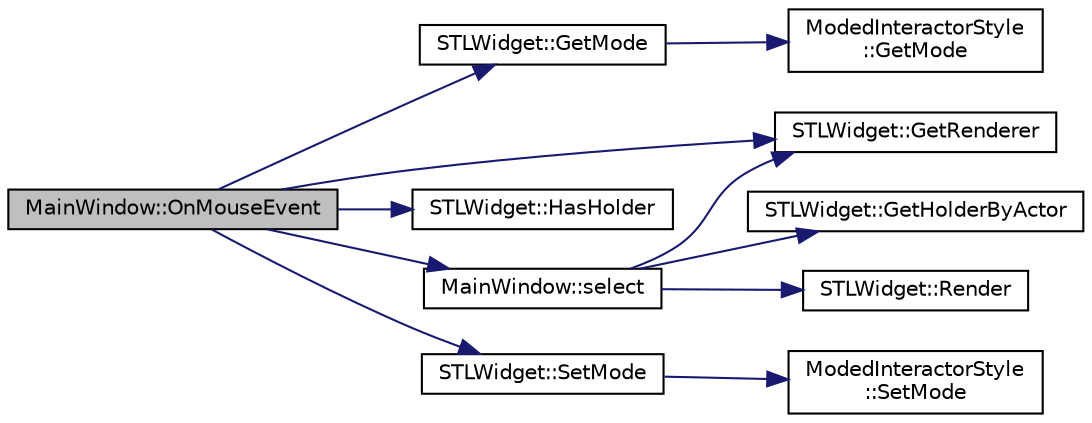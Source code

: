 digraph "MainWindow::OnMouseEvent"
{
 // LATEX_PDF_SIZE
  edge [fontname="Helvetica",fontsize="10",labelfontname="Helvetica",labelfontsize="10"];
  node [fontname="Helvetica",fontsize="10",shape=record];
  rankdir="LR";
  Node1 [label="MainWindow::OnMouseEvent",height=0.2,width=0.4,color="black", fillcolor="grey75", style="filled", fontcolor="black",tooltip="Handle a mouse event from STLWidget."];
  Node1 -> Node2 [color="midnightblue",fontsize="10",style="solid",fontname="Helvetica"];
  Node2 [label="STLWidget::GetMode",height=0.2,width=0.4,color="black", fillcolor="white", style="filled",URL="$class_s_t_l_widget.html#a0e02e0abaa4056ad8ae6053bac2c48d9",tooltip="Get the current mouse interaction mode."];
  Node2 -> Node3 [color="midnightblue",fontsize="10",style="solid",fontname="Helvetica"];
  Node3 [label="ModedInteractorStyle\l::GetMode",height=0.2,width=0.4,color="black", fillcolor="white", style="filled",URL="$class_moded_interactor_style.html#a243afb3ac89af491fc6bcd8fce72fa3c",tooltip="Get the current interactor style."];
  Node1 -> Node4 [color="midnightblue",fontsize="10",style="solid",fontname="Helvetica"];
  Node4 [label="STLWidget::GetRenderer",height=0.2,width=0.4,color="black", fillcolor="white", style="filled",URL="$class_s_t_l_widget.html#a5a3e391dd6b86e53841af138b4477f91",tooltip="Get the renderer."];
  Node1 -> Node5 [color="midnightblue",fontsize="10",style="solid",fontname="Helvetica"];
  Node5 [label="STLWidget::HasHolder",height=0.2,width=0.4,color="black", fillcolor="white", style="filled",URL="$class_s_t_l_widget.html#a674666824522c9b28d34af6a5937e6e9",tooltip="Indicates whether the widget shows any STL object."];
  Node1 -> Node6 [color="midnightblue",fontsize="10",style="solid",fontname="Helvetica"];
  Node6 [label="MainWindow::select",height=0.2,width=0.4,color="black", fillcolor="white", style="filled",URL="$class_main_window.html#a1342fae0f96ba2888481a6bce03df2f0",tooltip="Select rectangle area on an object."];
  Node6 -> Node7 [color="midnightblue",fontsize="10",style="solid",fontname="Helvetica"];
  Node7 [label="STLWidget::GetHolderByActor",height=0.2,width=0.4,color="black", fillcolor="white", style="filled",URL="$class_s_t_l_widget.html#a1ca89adb8656a9c59e9d288b3ff227e4",tooltip="Get a stl holder that corresponds to given actor."];
  Node6 -> Node4 [color="midnightblue",fontsize="10",style="solid",fontname="Helvetica"];
  Node6 -> Node8 [color="midnightblue",fontsize="10",style="solid",fontname="Helvetica"];
  Node8 [label="STLWidget::Render",height=0.2,width=0.4,color="black", fillcolor="white", style="filled",URL="$class_s_t_l_widget.html#ac57424afd9164e125938ed47041c7d76",tooltip="Refresh the widget, applying new changes."];
  Node1 -> Node9 [color="midnightblue",fontsize="10",style="solid",fontname="Helvetica"];
  Node9 [label="STLWidget::SetMode",height=0.2,width=0.4,color="black", fillcolor="white", style="filled",URL="$class_s_t_l_widget.html#a66906b48957e7cfc6b6d5631d8d319cc",tooltip="Set the current mouse interaction mode."];
  Node9 -> Node10 [color="midnightblue",fontsize="10",style="solid",fontname="Helvetica"];
  Node10 [label="ModedInteractorStyle\l::SetMode",height=0.2,width=0.4,color="black", fillcolor="white", style="filled",URL="$class_moded_interactor_style.html#a8937bdc1f2e2713cc07c98d8bba3a2a4",tooltip="Set the current interactor style."];
}
